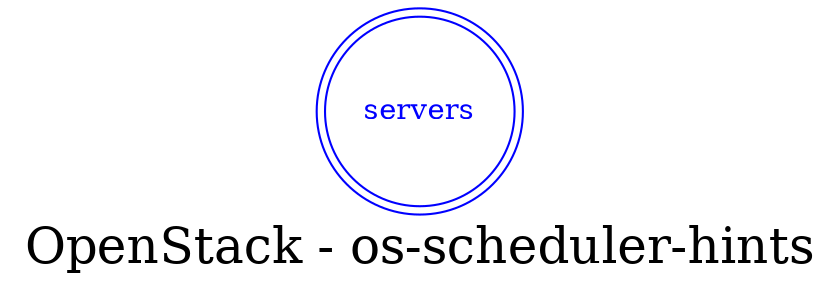 digraph LexiconGraph {
graph[label="OpenStack - os-scheduler-hints", fontsize=24]
splines=true
"servers" [color=blue, fontcolor=blue, shape=doublecircle]
}
